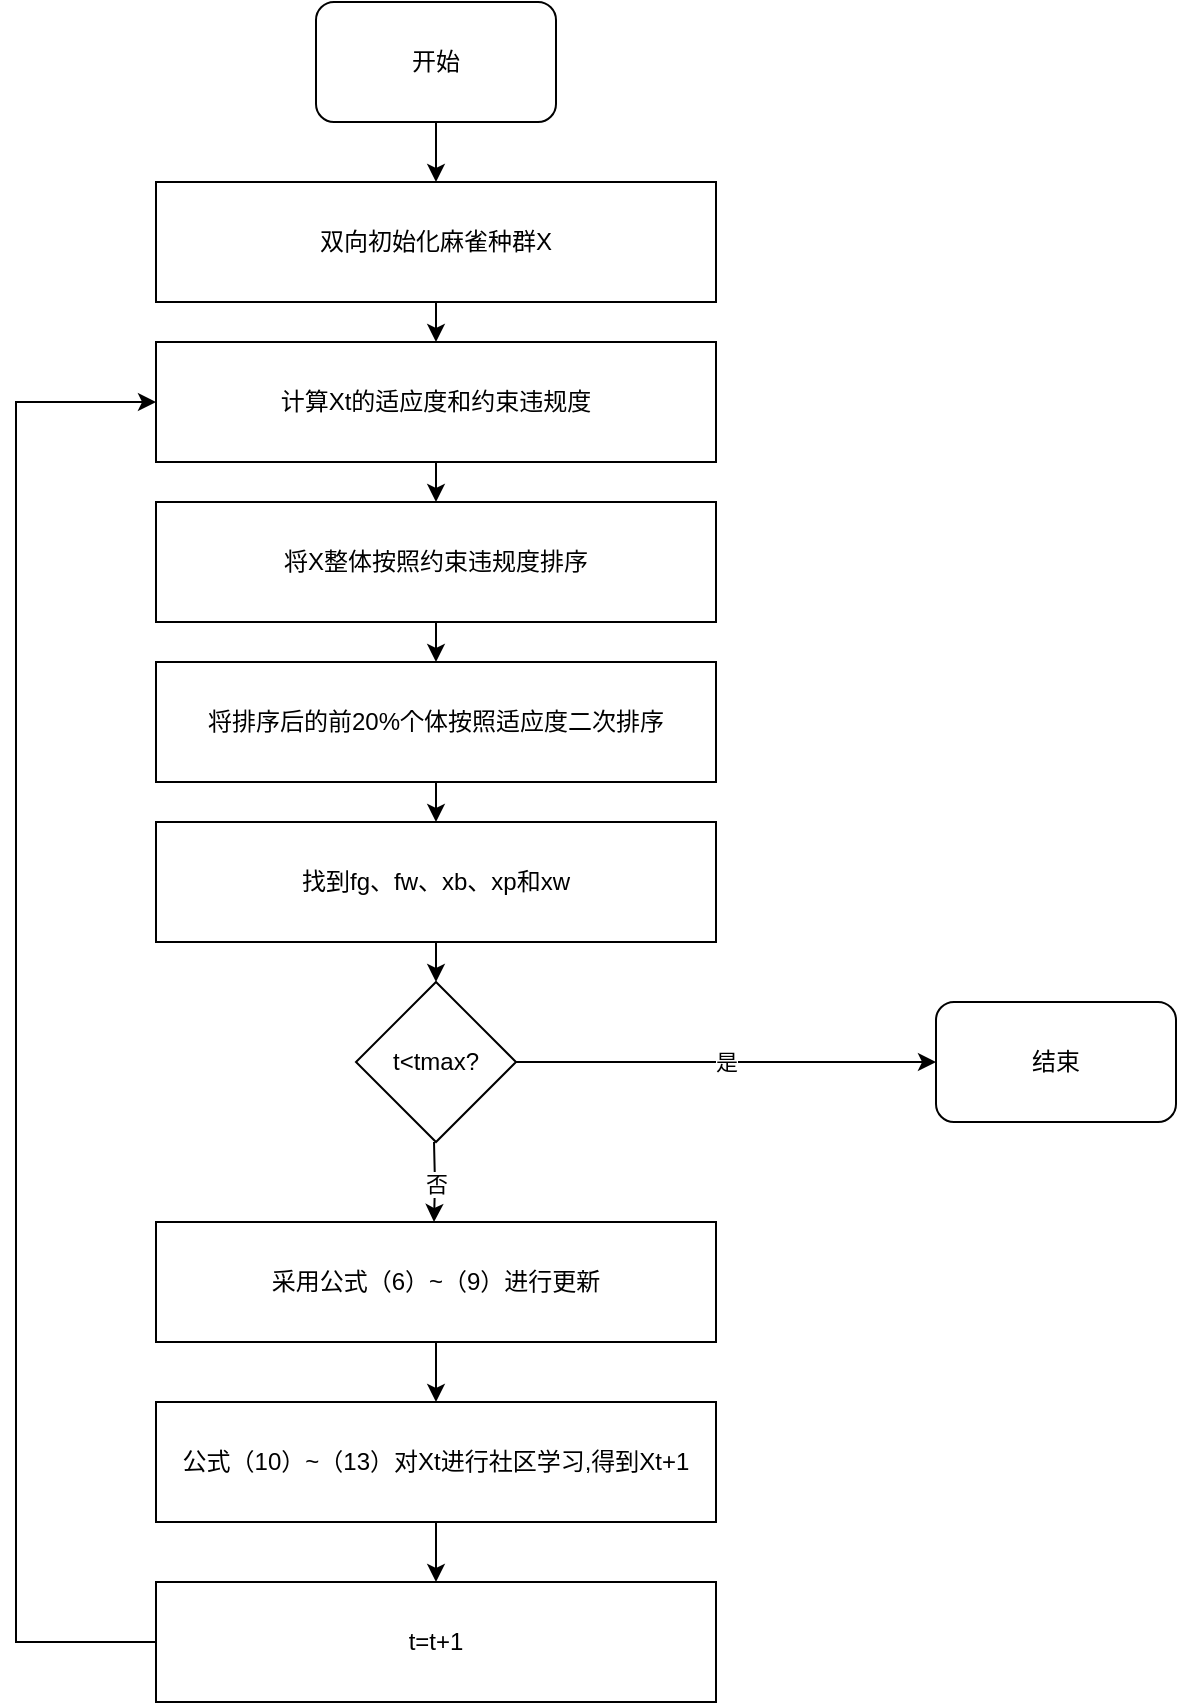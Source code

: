 <mxfile version="20.7.4" type="github">
  <diagram id="6a731a19-8d31-9384-78a2-239565b7b9f0" name="Page-1">
    <mxGraphModel dx="1434" dy="796" grid="1" gridSize="10" guides="1" tooltips="1" connect="1" arrows="1" fold="1" page="1" pageScale="1" pageWidth="1169" pageHeight="827" background="none" math="0" shadow="0">
      <root>
        <mxCell id="0" />
        <mxCell id="1" parent="0" />
        <mxCell id="CUs4rStnzdPTpRsURDmQ-59" style="edgeStyle=orthogonalEdgeStyle;rounded=0;orthogonalLoop=1;jettySize=auto;html=1;exitX=0.5;exitY=1;exitDx=0;exitDy=0;entryX=0.5;entryY=0;entryDx=0;entryDy=0;" parent="1" source="CUs4rStnzdPTpRsURDmQ-56" target="CUs4rStnzdPTpRsURDmQ-58" edge="1">
          <mxGeometry relative="1" as="geometry" />
        </mxCell>
        <mxCell id="CUs4rStnzdPTpRsURDmQ-56" value="开始" style="rounded=1;whiteSpace=wrap;html=1;" parent="1" vertex="1">
          <mxGeometry x="250" y="190" width="120" height="60" as="geometry" />
        </mxCell>
        <mxCell id="CUs4rStnzdPTpRsURDmQ-70" style="edgeStyle=orthogonalEdgeStyle;rounded=0;orthogonalLoop=1;jettySize=auto;html=1;exitX=0.5;exitY=1;exitDx=0;exitDy=0;entryX=0.5;entryY=0;entryDx=0;entryDy=0;" parent="1" source="CUs4rStnzdPTpRsURDmQ-58" target="CUs4rStnzdPTpRsURDmQ-60" edge="1">
          <mxGeometry relative="1" as="geometry" />
        </mxCell>
        <mxCell id="CUs4rStnzdPTpRsURDmQ-58" value="双向初始化麻雀种群X" style="rounded=0;whiteSpace=wrap;html=1;" parent="1" vertex="1">
          <mxGeometry x="170" y="280" width="280" height="60" as="geometry" />
        </mxCell>
        <mxCell id="CUs4rStnzdPTpRsURDmQ-71" style="edgeStyle=orthogonalEdgeStyle;rounded=0;orthogonalLoop=1;jettySize=auto;html=1;exitX=0.5;exitY=1;exitDx=0;exitDy=0;entryX=0.5;entryY=0;entryDx=0;entryDy=0;" parent="1" source="CUs4rStnzdPTpRsURDmQ-60" target="CUs4rStnzdPTpRsURDmQ-61" edge="1">
          <mxGeometry relative="1" as="geometry" />
        </mxCell>
        <mxCell id="CUs4rStnzdPTpRsURDmQ-60" value="计算Xt的适应度和约束违规度" style="rounded=0;whiteSpace=wrap;html=1;" parent="1" vertex="1">
          <mxGeometry x="170" y="360" width="280" height="60" as="geometry" />
        </mxCell>
        <mxCell id="CUs4rStnzdPTpRsURDmQ-72" style="edgeStyle=orthogonalEdgeStyle;rounded=0;orthogonalLoop=1;jettySize=auto;html=1;exitX=0.5;exitY=1;exitDx=0;exitDy=0;entryX=0.5;entryY=0;entryDx=0;entryDy=0;" parent="1" source="CUs4rStnzdPTpRsURDmQ-61" target="CUs4rStnzdPTpRsURDmQ-62" edge="1">
          <mxGeometry relative="1" as="geometry" />
        </mxCell>
        <mxCell id="CUs4rStnzdPTpRsURDmQ-61" value="将X整体按照约束违规度排序" style="rounded=0;whiteSpace=wrap;html=1;" parent="1" vertex="1">
          <mxGeometry x="170" y="440" width="280" height="60" as="geometry" />
        </mxCell>
        <mxCell id="CUs4rStnzdPTpRsURDmQ-74" style="edgeStyle=orthogonalEdgeStyle;rounded=0;orthogonalLoop=1;jettySize=auto;html=1;exitX=0.5;exitY=1;exitDx=0;exitDy=0;entryX=0.5;entryY=0;entryDx=0;entryDy=0;" parent="1" source="CUs4rStnzdPTpRsURDmQ-62" target="CUs4rStnzdPTpRsURDmQ-63" edge="1">
          <mxGeometry relative="1" as="geometry" />
        </mxCell>
        <mxCell id="CUs4rStnzdPTpRsURDmQ-62" value="将排序后的前20%个体按照适应度二次排序" style="rounded=0;whiteSpace=wrap;html=1;" parent="1" vertex="1">
          <mxGeometry x="170" y="520" width="280" height="60" as="geometry" />
        </mxCell>
        <mxCell id="CUs4rStnzdPTpRsURDmQ-75" style="edgeStyle=orthogonalEdgeStyle;rounded=0;orthogonalLoop=1;jettySize=auto;html=1;exitX=0.5;exitY=1;exitDx=0;exitDy=0;entryX=0.5;entryY=0;entryDx=0;entryDy=0;" parent="1" source="CUs4rStnzdPTpRsURDmQ-63" target="CUs4rStnzdPTpRsURDmQ-65" edge="1">
          <mxGeometry relative="1" as="geometry" />
        </mxCell>
        <mxCell id="CUs4rStnzdPTpRsURDmQ-63" value="找到fg、fw、xb、xp和xw" style="rounded=0;whiteSpace=wrap;html=1;" parent="1" vertex="1">
          <mxGeometry x="170" y="600" width="280" height="60" as="geometry" />
        </mxCell>
        <mxCell id="CUs4rStnzdPTpRsURDmQ-76" value="否" style="edgeStyle=orthogonalEdgeStyle;rounded=0;orthogonalLoop=1;jettySize=auto;html=1;exitX=0.5;exitY=1;exitDx=0;exitDy=0;entryX=0.5;entryY=0;entryDx=0;entryDy=0;" parent="1" edge="1">
          <mxGeometry relative="1" as="geometry">
            <mxPoint x="309" y="760" as="sourcePoint" />
            <mxPoint x="309" y="800" as="targetPoint" />
          </mxGeometry>
        </mxCell>
        <mxCell id="CUs4rStnzdPTpRsURDmQ-80" value="是" style="edgeStyle=orthogonalEdgeStyle;rounded=0;orthogonalLoop=1;jettySize=auto;html=1;exitX=1;exitY=0.5;exitDx=0;exitDy=0;" parent="1" source="CUs4rStnzdPTpRsURDmQ-65" target="CUs4rStnzdPTpRsURDmQ-69" edge="1">
          <mxGeometry relative="1" as="geometry" />
        </mxCell>
        <mxCell id="CUs4rStnzdPTpRsURDmQ-65" value="t&amp;lt;tmax?" style="rhombus;whiteSpace=wrap;html=1;" parent="1" vertex="1">
          <mxGeometry x="270" y="680" width="80" height="80" as="geometry" />
        </mxCell>
        <mxCell id="CUs4rStnzdPTpRsURDmQ-77" style="edgeStyle=orthogonalEdgeStyle;rounded=0;orthogonalLoop=1;jettySize=auto;html=1;exitX=0.5;exitY=1;exitDx=0;exitDy=0;entryX=0.5;entryY=0;entryDx=0;entryDy=0;" parent="1" source="CUs4rStnzdPTpRsURDmQ-66" target="CUs4rStnzdPTpRsURDmQ-67" edge="1">
          <mxGeometry relative="1" as="geometry" />
        </mxCell>
        <mxCell id="CUs4rStnzdPTpRsURDmQ-66" value="采用公式（6）~（9）进行更新" style="rounded=0;whiteSpace=wrap;html=1;" parent="1" vertex="1">
          <mxGeometry x="170" y="800" width="280" height="60" as="geometry" />
        </mxCell>
        <mxCell id="CUs4rStnzdPTpRsURDmQ-78" style="edgeStyle=orthogonalEdgeStyle;rounded=0;orthogonalLoop=1;jettySize=auto;html=1;exitX=0.5;exitY=1;exitDx=0;exitDy=0;entryX=0.5;entryY=0;entryDx=0;entryDy=0;" parent="1" source="CUs4rStnzdPTpRsURDmQ-67" target="CUs4rStnzdPTpRsURDmQ-68" edge="1">
          <mxGeometry relative="1" as="geometry" />
        </mxCell>
        <mxCell id="CUs4rStnzdPTpRsURDmQ-67" value="公式（10）~（13）对Xt进行社区学习,得到Xt+1" style="rounded=0;whiteSpace=wrap;html=1;" parent="1" vertex="1">
          <mxGeometry x="170" y="890" width="280" height="60" as="geometry" />
        </mxCell>
        <mxCell id="CUs4rStnzdPTpRsURDmQ-81" style="edgeStyle=orthogonalEdgeStyle;rounded=0;orthogonalLoop=1;jettySize=auto;html=1;exitX=0;exitY=0.5;exitDx=0;exitDy=0;entryX=0;entryY=0.5;entryDx=0;entryDy=0;" parent="1" source="CUs4rStnzdPTpRsURDmQ-68" target="CUs4rStnzdPTpRsURDmQ-60" edge="1">
          <mxGeometry relative="1" as="geometry">
            <Array as="points">
              <mxPoint x="100" y="1010" />
              <mxPoint x="100" y="390" />
            </Array>
          </mxGeometry>
        </mxCell>
        <mxCell id="CUs4rStnzdPTpRsURDmQ-68" value="t=t+1" style="rounded=0;whiteSpace=wrap;html=1;" parent="1" vertex="1">
          <mxGeometry x="170" y="980" width="280" height="60" as="geometry" />
        </mxCell>
        <mxCell id="CUs4rStnzdPTpRsURDmQ-69" value="结束" style="rounded=1;whiteSpace=wrap;html=1;align=center;" parent="1" vertex="1">
          <mxGeometry x="560" y="690" width="120" height="60" as="geometry" />
        </mxCell>
      </root>
    </mxGraphModel>
  </diagram>
</mxfile>
